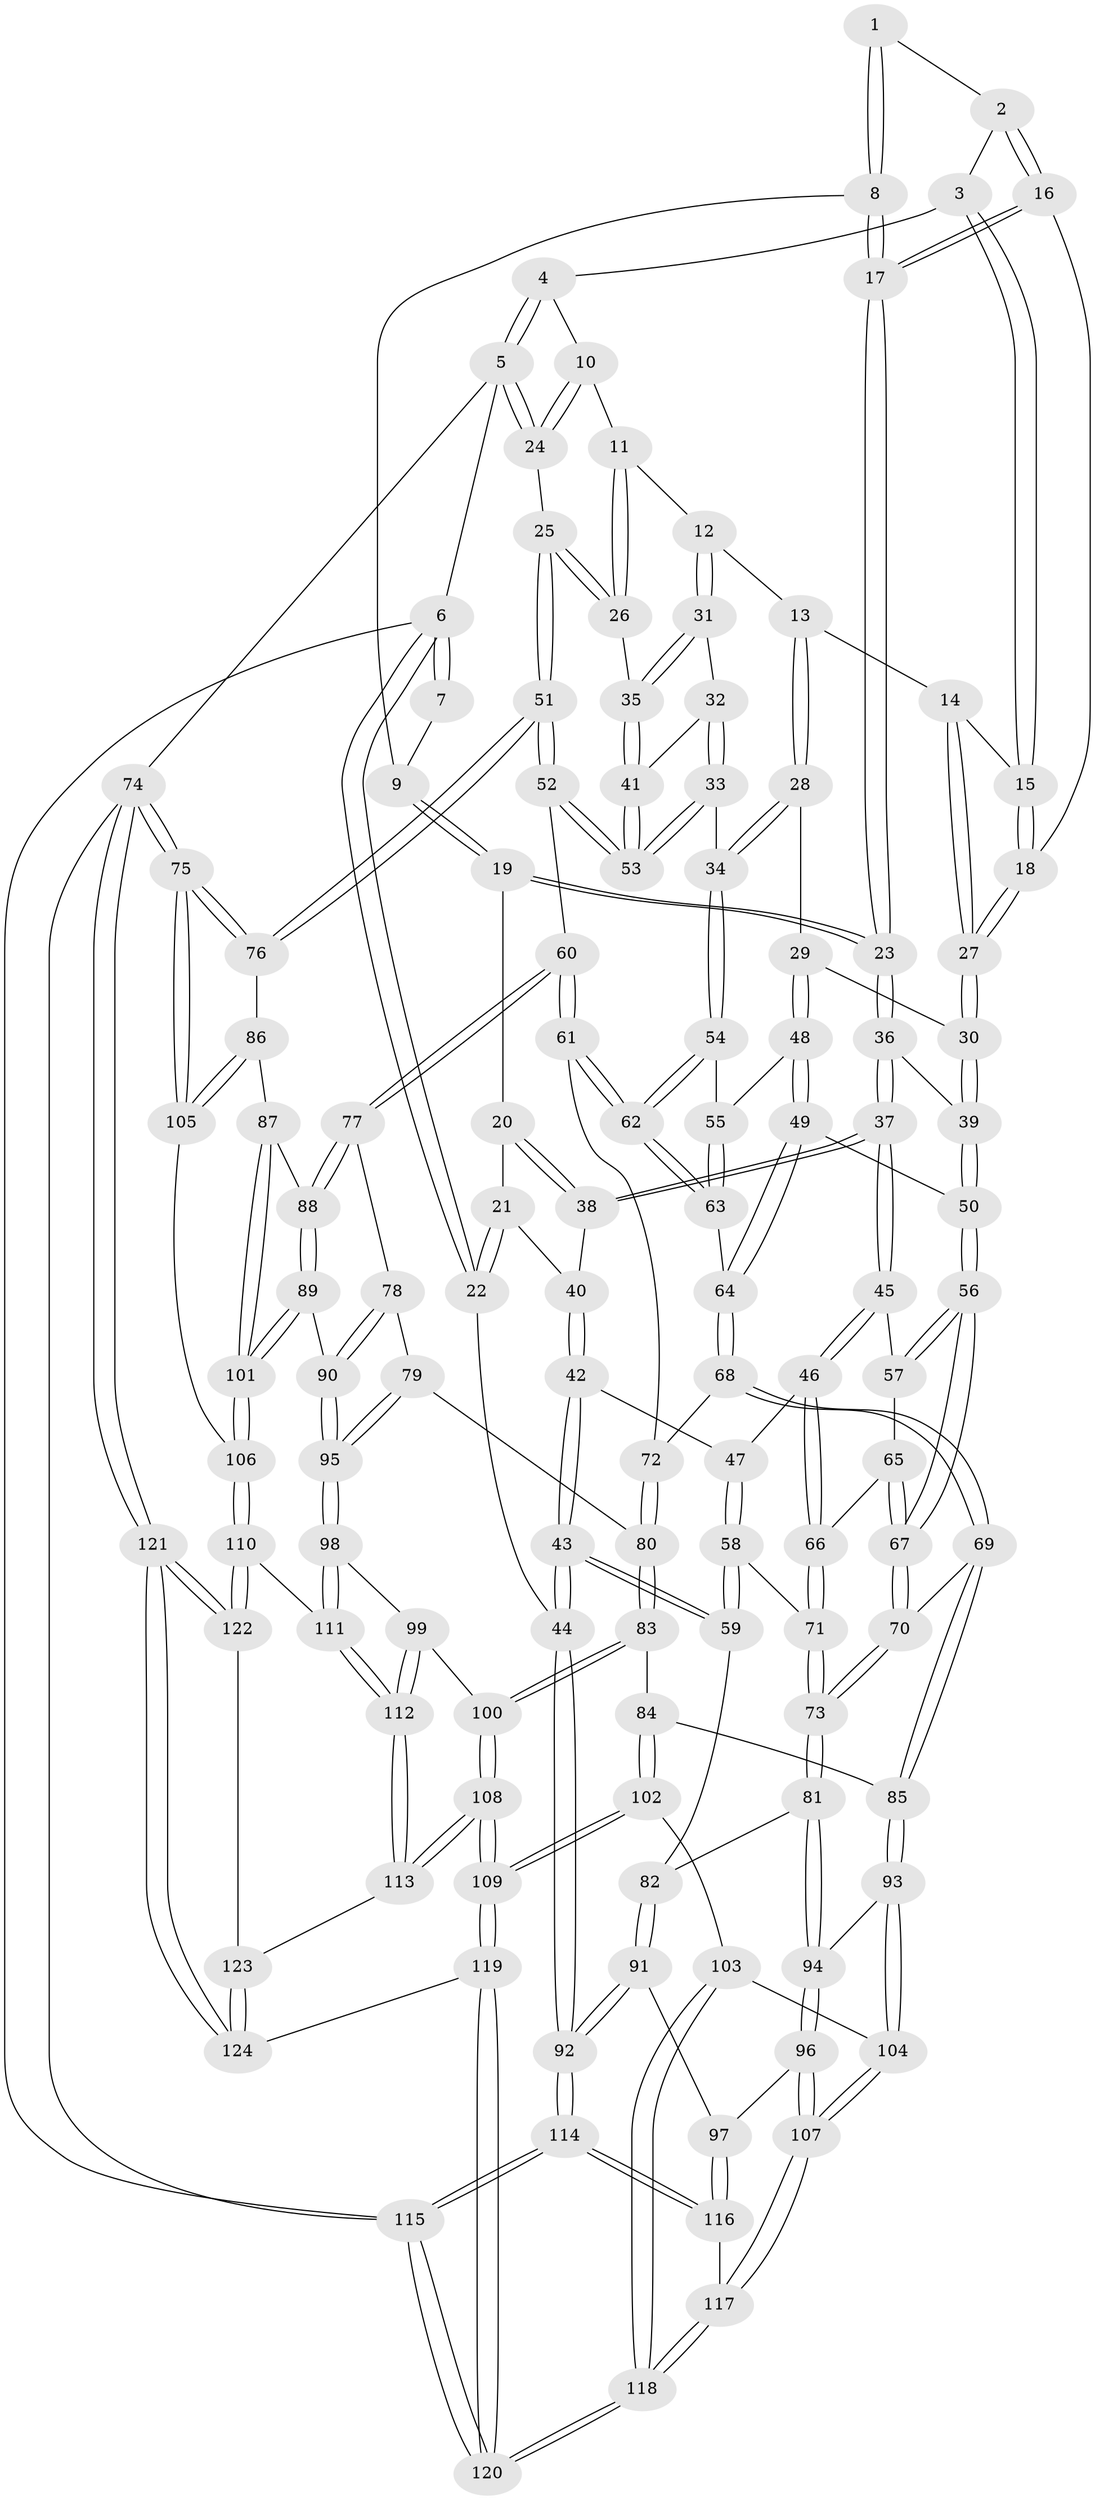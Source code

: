 // coarse degree distribution, {5: 0.15789473684210525, 3: 0.3684210526315789, 8: 0.02631578947368421, 4: 0.34210526315789475, 6: 0.02631578947368421, 2: 0.07894736842105263}
// Generated by graph-tools (version 1.1) at 2025/54/03/04/25 22:54:47]
// undirected, 124 vertices, 307 edges
graph export_dot {
  node [color=gray90,style=filled];
  1 [pos="+0.18974254739872953+0"];
  2 [pos="+0.5450709890181054+0"];
  3 [pos="+0.5573410598896837+0"];
  4 [pos="+0.7310542387391943+0"];
  5 [pos="+1+0"];
  6 [pos="+0+0"];
  7 [pos="+0.06544282635317893+0"];
  8 [pos="+0.27826178689560005+0.09159880472861012"];
  9 [pos="+0.10293055334646013+0.12002141531395503"];
  10 [pos="+0.8031774794920564+0.10321995376687368"];
  11 [pos="+0.8003886702481987+0.10800912208692418"];
  12 [pos="+0.7622900072771495+0.14787582996571355"];
  13 [pos="+0.7214002192529151+0.1554390408329872"];
  14 [pos="+0.696673962893004+0.15146944778826685"];
  15 [pos="+0.6531894679402864+0.10142714753708505"];
  16 [pos="+0.4611876694192184+0.13724514179844396"];
  17 [pos="+0.3321416181283836+0.19606738774531093"];
  18 [pos="+0.4991165419372113+0.1643698293114884"];
  19 [pos="+0.09879710811908524+0.13850293506911235"];
  20 [pos="+0.08415258798915413+0.16175713629532634"];
  21 [pos="+0.022540841194278637+0.20726160851083572"];
  22 [pos="+0+0.2269198287678989"];
  23 [pos="+0.3298601276269265+0.20058147561481435"];
  24 [pos="+1+0.08609971592396498"];
  25 [pos="+1+0.1212661425331225"];
  26 [pos="+0.9330240386219584+0.2708290837190753"];
  27 [pos="+0.5685468602375032+0.23878690515249704"];
  28 [pos="+0.6885178963045778+0.3124424816996705"];
  29 [pos="+0.5767692906665842+0.26143686356422435"];
  30 [pos="+0.5714042796542679+0.25328760441558623"];
  31 [pos="+0.774868210015308+0.182697025373769"];
  32 [pos="+0.7749448350527369+0.27600679972322356"];
  33 [pos="+0.7237390907816764+0.33494012061080286"];
  34 [pos="+0.7078873505591303+0.3335789671879296"];
  35 [pos="+0.9105177574369551+0.2873247777683096"];
  36 [pos="+0.3161535138722726+0.24841575838959498"];
  37 [pos="+0.2939680527892549+0.2835162356143558"];
  38 [pos="+0.21449863302208605+0.26571930984741643"];
  39 [pos="+0.4687623768232549+0.3224801282306468"];
  40 [pos="+0.08977830732926305+0.28710887162883647"];
  41 [pos="+0.9086894812365837+0.2895677924470144"];
  42 [pos="+0.09040243209382355+0.318428048527234"];
  43 [pos="+0+0.5098657939172135"];
  44 [pos="+0+0.5194235251304185"];
  45 [pos="+0.29089829602275413+0.30792467966169507"];
  46 [pos="+0.2757850580502784+0.3438138735185053"];
  47 [pos="+0.13156447276985944+0.36135220693525294"];
  48 [pos="+0.5635824059542716+0.3712129605526933"];
  49 [pos="+0.5235210565411403+0.4065147835950842"];
  50 [pos="+0.4829039478127454+0.40538793841026854"];
  51 [pos="+1+0.5534045994238576"];
  52 [pos="+0.8619794858071979+0.48553427154217665"];
  53 [pos="+0.8527299304593841+0.4404727763557781"];
  54 [pos="+0.6798838050883625+0.3726141770845931"];
  55 [pos="+0.5797852026297989+0.37801497551313545"];
  56 [pos="+0.4747292878864722+0.41072905806271215"];
  57 [pos="+0.4259366329800213+0.3973240669446344"];
  58 [pos="+0.09118046812369593+0.4493570715425697"];
  59 [pos="+0.010539534635364046+0.49513951173514686"];
  60 [pos="+0.8445490680662928+0.5019850955074268"];
  61 [pos="+0.6747410314949269+0.47761153426847863"];
  62 [pos="+0.6612741330584787+0.44895339592763345"];
  63 [pos="+0.6276507143894646+0.44141313666747567"];
  64 [pos="+0.5579207491738802+0.4624477919090068"];
  65 [pos="+0.3896056124686894+0.43872789649803356"];
  66 [pos="+0.27040439248359927+0.41279809936041456"];
  67 [pos="+0.4373715137099995+0.519489108247354"];
  68 [pos="+0.5562091994425228+0.5062695551091403"];
  69 [pos="+0.5175878016575709+0.5857542593106855"];
  70 [pos="+0.4351240485220953+0.5356474903453767"];
  71 [pos="+0.2629864863608209+0.44430909193216084"];
  72 [pos="+0.6651949600434408+0.49176439034966224"];
  73 [pos="+0.2836268232268117+0.5650134697172731"];
  74 [pos="+1+1"];
  75 [pos="+1+0.7909971254395006"];
  76 [pos="+1+0.5627523482992391"];
  77 [pos="+0.8432958551873858+0.5049717761592685"];
  78 [pos="+0.7960863243618854+0.5744709409408868"];
  79 [pos="+0.7034202602578815+0.62418845182383"];
  80 [pos="+0.6366398452084424+0.6203987235393605"];
  81 [pos="+0.2832849050076707+0.5656541150510648"];
  82 [pos="+0.21493976422942487+0.5778522708758821"];
  83 [pos="+0.5910936370001466+0.6406785057172395"];
  84 [pos="+0.5391171088637281+0.6228997059440463"];
  85 [pos="+0.5358399562372872+0.6186747208327632"];
  86 [pos="+1+0.6426597306456157"];
  87 [pos="+0.9468374012237888+0.6730940525653253"];
  88 [pos="+0.8943014959747546+0.6590468902178344"];
  89 [pos="+0.843976044008265+0.7044778343830559"];
  90 [pos="+0.8233497063779396+0.6934764314334115"];
  91 [pos="+0.08248614623823632+0.7025319889187306"];
  92 [pos="+0+0.6951112713439531"];
  93 [pos="+0.33408620720621135+0.671176125571772"];
  94 [pos="+0.2934095780486636+0.6146723743522291"];
  95 [pos="+0.7496489353267172+0.7291422647616637"];
  96 [pos="+0.1937590507043134+0.7576714931471874"];
  97 [pos="+0.16761785300925902+0.75501487906064"];
  98 [pos="+0.7412178091171311+0.7517614744231913"];
  99 [pos="+0.6459961602460578+0.7142636457461354"];
  100 [pos="+0.6001713974379977+0.6756995916781338"];
  101 [pos="+0.8857109291500931+0.7730750057724246"];
  102 [pos="+0.4377004010543803+0.7640302755220713"];
  103 [pos="+0.4020252542031114+0.7595056676056483"];
  104 [pos="+0.3651035640493972+0.741826596792033"];
  105 [pos="+0.9136604581692181+0.7852271405555639"];
  106 [pos="+0.8883084307720389+0.7882281390294567"];
  107 [pos="+0.25822042671029055+0.8200576201581952"];
  108 [pos="+0.5726117586675518+0.8801229803026386"];
  109 [pos="+0.5477033465206226+0.9009728328487445"];
  110 [pos="+0.8618189142078965+0.8354121977405327"];
  111 [pos="+0.7426459242652828+0.8036008310548571"];
  112 [pos="+0.6875942224710909+0.844724864184041"];
  113 [pos="+0.6847003453786598+0.8477268984801638"];
  114 [pos="+0+1"];
  115 [pos="+0+1"];
  116 [pos="+0.11611367890170343+0.8823532603369557"];
  117 [pos="+0.2587231120408353+0.9010050874835138"];
  118 [pos="+0.31634363130088095+0.9992166066460133"];
  119 [pos="+0.47581486964929454+1"];
  120 [pos="+0.37786905262528614+1"];
  121 [pos="+1+1"];
  122 [pos="+0.8777803648471272+0.8988813541371683"];
  123 [pos="+0.7594800444620631+0.944907218992252"];
  124 [pos="+0.666737257379421+1"];
  1 -- 2;
  1 -- 8;
  1 -- 8;
  2 -- 3;
  2 -- 16;
  2 -- 16;
  3 -- 4;
  3 -- 15;
  3 -- 15;
  4 -- 5;
  4 -- 5;
  4 -- 10;
  5 -- 6;
  5 -- 24;
  5 -- 24;
  5 -- 74;
  6 -- 7;
  6 -- 7;
  6 -- 22;
  6 -- 22;
  6 -- 115;
  7 -- 9;
  8 -- 9;
  8 -- 17;
  8 -- 17;
  9 -- 19;
  9 -- 19;
  10 -- 11;
  10 -- 24;
  10 -- 24;
  11 -- 12;
  11 -- 26;
  11 -- 26;
  12 -- 13;
  12 -- 31;
  12 -- 31;
  13 -- 14;
  13 -- 28;
  13 -- 28;
  14 -- 15;
  14 -- 27;
  14 -- 27;
  15 -- 18;
  15 -- 18;
  16 -- 17;
  16 -- 17;
  16 -- 18;
  17 -- 23;
  17 -- 23;
  18 -- 27;
  18 -- 27;
  19 -- 20;
  19 -- 23;
  19 -- 23;
  20 -- 21;
  20 -- 38;
  20 -- 38;
  21 -- 22;
  21 -- 22;
  21 -- 40;
  22 -- 44;
  23 -- 36;
  23 -- 36;
  24 -- 25;
  25 -- 26;
  25 -- 26;
  25 -- 51;
  25 -- 51;
  26 -- 35;
  27 -- 30;
  27 -- 30;
  28 -- 29;
  28 -- 34;
  28 -- 34;
  29 -- 30;
  29 -- 48;
  29 -- 48;
  30 -- 39;
  30 -- 39;
  31 -- 32;
  31 -- 35;
  31 -- 35;
  32 -- 33;
  32 -- 33;
  32 -- 41;
  33 -- 34;
  33 -- 53;
  33 -- 53;
  34 -- 54;
  34 -- 54;
  35 -- 41;
  35 -- 41;
  36 -- 37;
  36 -- 37;
  36 -- 39;
  37 -- 38;
  37 -- 38;
  37 -- 45;
  37 -- 45;
  38 -- 40;
  39 -- 50;
  39 -- 50;
  40 -- 42;
  40 -- 42;
  41 -- 53;
  41 -- 53;
  42 -- 43;
  42 -- 43;
  42 -- 47;
  43 -- 44;
  43 -- 44;
  43 -- 59;
  43 -- 59;
  44 -- 92;
  44 -- 92;
  45 -- 46;
  45 -- 46;
  45 -- 57;
  46 -- 47;
  46 -- 66;
  46 -- 66;
  47 -- 58;
  47 -- 58;
  48 -- 49;
  48 -- 49;
  48 -- 55;
  49 -- 50;
  49 -- 64;
  49 -- 64;
  50 -- 56;
  50 -- 56;
  51 -- 52;
  51 -- 52;
  51 -- 76;
  51 -- 76;
  52 -- 53;
  52 -- 53;
  52 -- 60;
  54 -- 55;
  54 -- 62;
  54 -- 62;
  55 -- 63;
  55 -- 63;
  56 -- 57;
  56 -- 57;
  56 -- 67;
  56 -- 67;
  57 -- 65;
  58 -- 59;
  58 -- 59;
  58 -- 71;
  59 -- 82;
  60 -- 61;
  60 -- 61;
  60 -- 77;
  60 -- 77;
  61 -- 62;
  61 -- 62;
  61 -- 72;
  62 -- 63;
  62 -- 63;
  63 -- 64;
  64 -- 68;
  64 -- 68;
  65 -- 66;
  65 -- 67;
  65 -- 67;
  66 -- 71;
  66 -- 71;
  67 -- 70;
  67 -- 70;
  68 -- 69;
  68 -- 69;
  68 -- 72;
  69 -- 70;
  69 -- 85;
  69 -- 85;
  70 -- 73;
  70 -- 73;
  71 -- 73;
  71 -- 73;
  72 -- 80;
  72 -- 80;
  73 -- 81;
  73 -- 81;
  74 -- 75;
  74 -- 75;
  74 -- 121;
  74 -- 121;
  74 -- 115;
  75 -- 76;
  75 -- 76;
  75 -- 105;
  75 -- 105;
  76 -- 86;
  77 -- 78;
  77 -- 88;
  77 -- 88;
  78 -- 79;
  78 -- 90;
  78 -- 90;
  79 -- 80;
  79 -- 95;
  79 -- 95;
  80 -- 83;
  80 -- 83;
  81 -- 82;
  81 -- 94;
  81 -- 94;
  82 -- 91;
  82 -- 91;
  83 -- 84;
  83 -- 100;
  83 -- 100;
  84 -- 85;
  84 -- 102;
  84 -- 102;
  85 -- 93;
  85 -- 93;
  86 -- 87;
  86 -- 105;
  86 -- 105;
  87 -- 88;
  87 -- 101;
  87 -- 101;
  88 -- 89;
  88 -- 89;
  89 -- 90;
  89 -- 101;
  89 -- 101;
  90 -- 95;
  90 -- 95;
  91 -- 92;
  91 -- 92;
  91 -- 97;
  92 -- 114;
  92 -- 114;
  93 -- 94;
  93 -- 104;
  93 -- 104;
  94 -- 96;
  94 -- 96;
  95 -- 98;
  95 -- 98;
  96 -- 97;
  96 -- 107;
  96 -- 107;
  97 -- 116;
  97 -- 116;
  98 -- 99;
  98 -- 111;
  98 -- 111;
  99 -- 100;
  99 -- 112;
  99 -- 112;
  100 -- 108;
  100 -- 108;
  101 -- 106;
  101 -- 106;
  102 -- 103;
  102 -- 109;
  102 -- 109;
  103 -- 104;
  103 -- 118;
  103 -- 118;
  104 -- 107;
  104 -- 107;
  105 -- 106;
  106 -- 110;
  106 -- 110;
  107 -- 117;
  107 -- 117;
  108 -- 109;
  108 -- 109;
  108 -- 113;
  108 -- 113;
  109 -- 119;
  109 -- 119;
  110 -- 111;
  110 -- 122;
  110 -- 122;
  111 -- 112;
  111 -- 112;
  112 -- 113;
  112 -- 113;
  113 -- 123;
  114 -- 115;
  114 -- 115;
  114 -- 116;
  114 -- 116;
  115 -- 120;
  115 -- 120;
  116 -- 117;
  117 -- 118;
  117 -- 118;
  118 -- 120;
  118 -- 120;
  119 -- 120;
  119 -- 120;
  119 -- 124;
  121 -- 122;
  121 -- 122;
  121 -- 124;
  121 -- 124;
  122 -- 123;
  123 -- 124;
  123 -- 124;
}
